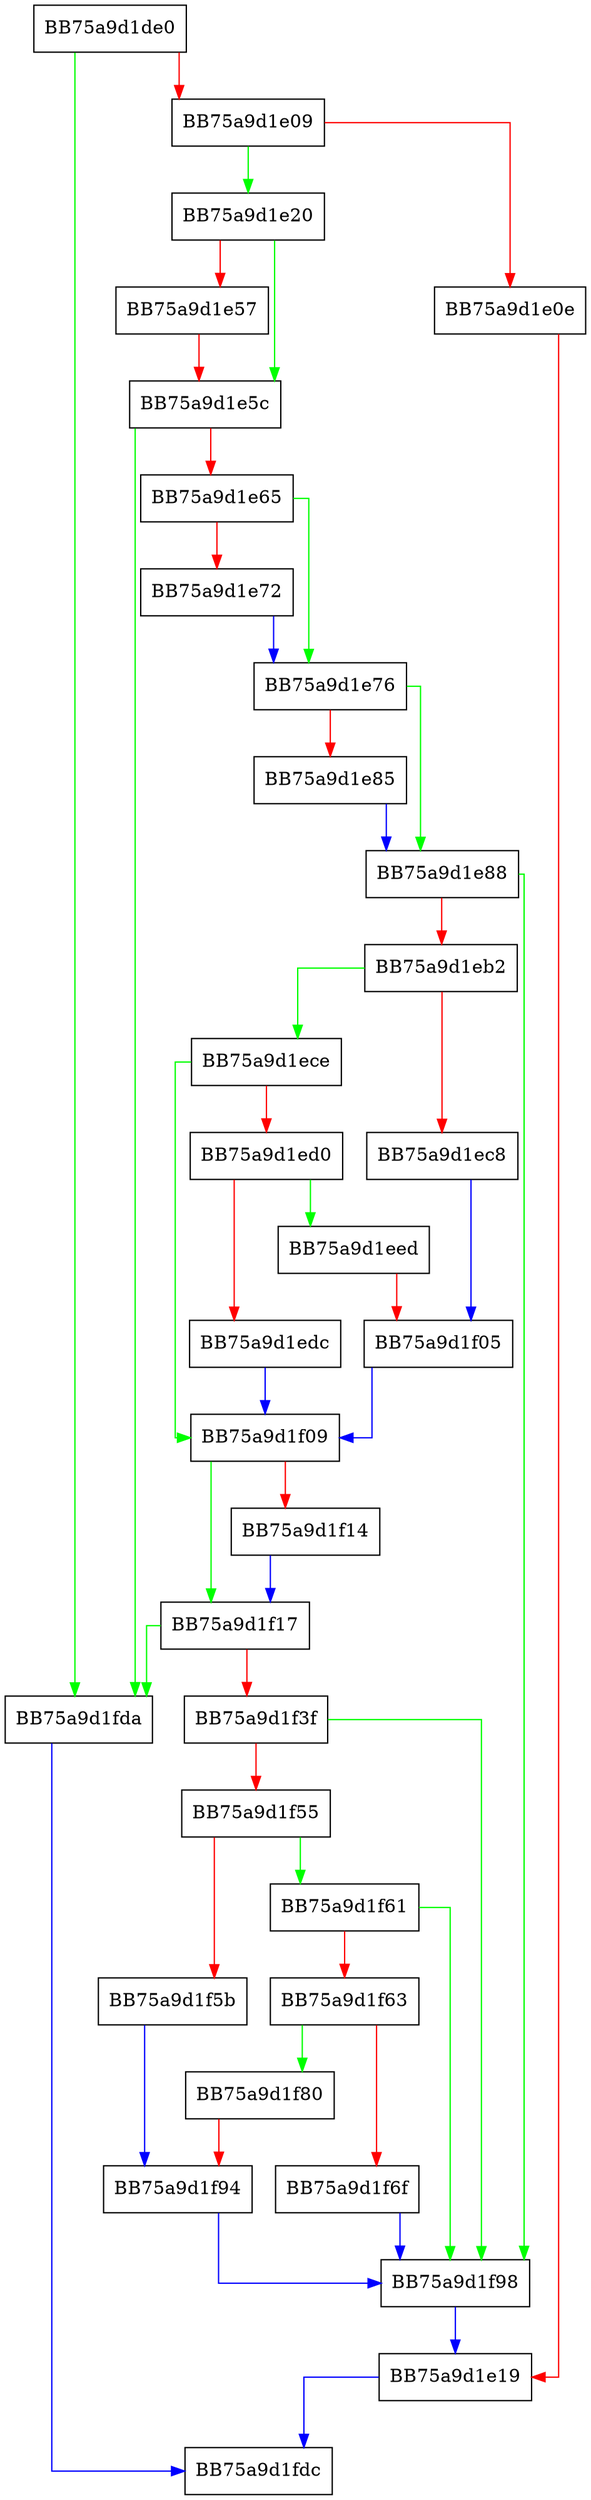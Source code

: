 digraph bind_compressed_string {
  node [shape="box"];
  graph [splines=ortho];
  BB75a9d1de0 -> BB75a9d1fda [color="green"];
  BB75a9d1de0 -> BB75a9d1e09 [color="red"];
  BB75a9d1e09 -> BB75a9d1e20 [color="green"];
  BB75a9d1e09 -> BB75a9d1e0e [color="red"];
  BB75a9d1e0e -> BB75a9d1e19 [color="red"];
  BB75a9d1e19 -> BB75a9d1fdc [color="blue"];
  BB75a9d1e20 -> BB75a9d1e5c [color="green"];
  BB75a9d1e20 -> BB75a9d1e57 [color="red"];
  BB75a9d1e57 -> BB75a9d1e5c [color="red"];
  BB75a9d1e5c -> BB75a9d1fda [color="green"];
  BB75a9d1e5c -> BB75a9d1e65 [color="red"];
  BB75a9d1e65 -> BB75a9d1e76 [color="green"];
  BB75a9d1e65 -> BB75a9d1e72 [color="red"];
  BB75a9d1e72 -> BB75a9d1e76 [color="blue"];
  BB75a9d1e76 -> BB75a9d1e88 [color="green"];
  BB75a9d1e76 -> BB75a9d1e85 [color="red"];
  BB75a9d1e85 -> BB75a9d1e88 [color="blue"];
  BB75a9d1e88 -> BB75a9d1f98 [color="green"];
  BB75a9d1e88 -> BB75a9d1eb2 [color="red"];
  BB75a9d1eb2 -> BB75a9d1ece [color="green"];
  BB75a9d1eb2 -> BB75a9d1ec8 [color="red"];
  BB75a9d1ec8 -> BB75a9d1f05 [color="blue"];
  BB75a9d1ece -> BB75a9d1f09 [color="green"];
  BB75a9d1ece -> BB75a9d1ed0 [color="red"];
  BB75a9d1ed0 -> BB75a9d1eed [color="green"];
  BB75a9d1ed0 -> BB75a9d1edc [color="red"];
  BB75a9d1edc -> BB75a9d1f09 [color="blue"];
  BB75a9d1eed -> BB75a9d1f05 [color="red"];
  BB75a9d1f05 -> BB75a9d1f09 [color="blue"];
  BB75a9d1f09 -> BB75a9d1f17 [color="green"];
  BB75a9d1f09 -> BB75a9d1f14 [color="red"];
  BB75a9d1f14 -> BB75a9d1f17 [color="blue"];
  BB75a9d1f17 -> BB75a9d1fda [color="green"];
  BB75a9d1f17 -> BB75a9d1f3f [color="red"];
  BB75a9d1f3f -> BB75a9d1f98 [color="green"];
  BB75a9d1f3f -> BB75a9d1f55 [color="red"];
  BB75a9d1f55 -> BB75a9d1f61 [color="green"];
  BB75a9d1f55 -> BB75a9d1f5b [color="red"];
  BB75a9d1f5b -> BB75a9d1f94 [color="blue"];
  BB75a9d1f61 -> BB75a9d1f98 [color="green"];
  BB75a9d1f61 -> BB75a9d1f63 [color="red"];
  BB75a9d1f63 -> BB75a9d1f80 [color="green"];
  BB75a9d1f63 -> BB75a9d1f6f [color="red"];
  BB75a9d1f6f -> BB75a9d1f98 [color="blue"];
  BB75a9d1f80 -> BB75a9d1f94 [color="red"];
  BB75a9d1f94 -> BB75a9d1f98 [color="blue"];
  BB75a9d1f98 -> BB75a9d1e19 [color="blue"];
  BB75a9d1fda -> BB75a9d1fdc [color="blue"];
}